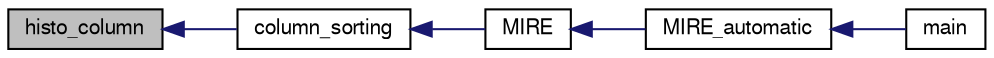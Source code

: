 digraph G
{
  edge [fontname="FreeSans",fontsize="10",labelfontname="FreeSans",labelfontsize="10"];
  node [fontname="FreeSans",fontsize="10",shape=record];
  rankdir=LR;
  Node1 [label="histo_column",height=0.2,width=0.4,color="black", fillcolor="grey75", style="filled" fontcolor="black"];
  Node1 -> Node2 [dir=back,color="midnightblue",fontsize="10",style="solid",fontname="FreeSans"];
  Node2 [label="column_sorting",height=0.2,width=0.4,color="black", fillcolor="white", style="filled",URL="$MIRE_8cpp.html#aff41f3ce0b6f8235bd451350376d67f5",tooltip="Sort all columns of the image."];
  Node2 -> Node3 [dir=back,color="midnightblue",fontsize="10",style="solid",fontname="FreeSans"];
  Node3 [label="MIRE",height=0.2,width=0.4,color="black", fillcolor="white", style="filled",URL="$MIRE_8cpp.html#a3d9d516cf01ecf20f4a514810074ba29",tooltip="Performs the MIRE algorithm with parameter sigma."];
  Node3 -> Node4 [dir=back,color="midnightblue",fontsize="10",style="solid",fontname="FreeSans"];
  Node4 [label="MIRE_automatic",height=0.2,width=0.4,color="black", fillcolor="white", style="filled",URL="$MIRE_8cpp.html#a0c2ec7eb8434fa21dd2e186b7ade0976",tooltip="Compute the TV of MIRE-processed image for a set of parameter sigma namely (SIGMA_MIN:DELTA:SIGMA_MAX..."];
  Node4 -> Node5 [dir=back,color="midnightblue",fontsize="10",style="solid",fontname="FreeSans"];
  Node5 [label="main",height=0.2,width=0.4,color="black", fillcolor="white", style="filled",URL="$demo__MIRE_8cpp.html#a5ea466849f21e6c2be4ef9b2eb8868d3",tooltip="main function"];
}
